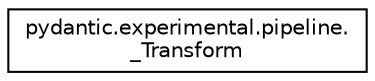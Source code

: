 digraph "Graphical Class Hierarchy"
{
 // LATEX_PDF_SIZE
  edge [fontname="Helvetica",fontsize="10",labelfontname="Helvetica",labelfontsize="10"];
  node [fontname="Helvetica",fontsize="10",shape=record];
  rankdir="LR";
  Node0 [label="pydantic.experimental.pipeline.\l_Transform",height=0.2,width=0.4,color="black", fillcolor="white", style="filled",URL="$classpydantic_1_1experimental_1_1pipeline_1_1__Transform.html",tooltip=" "];
}
